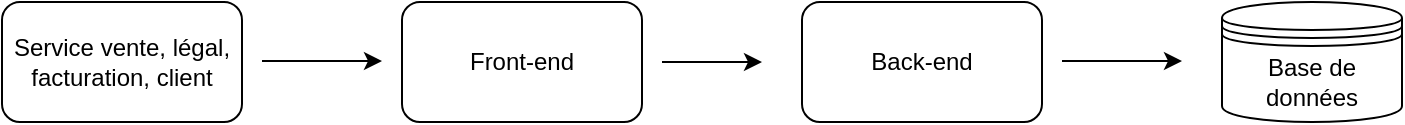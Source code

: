 <mxfile version="20.3.0" type="github">
  <diagram id="JNVbgqYIRuARaCZmSSz4" name="Page-1">
    <mxGraphModel dx="1422" dy="724" grid="1" gridSize="10" guides="1" tooltips="1" connect="1" arrows="1" fold="1" page="1" pageScale="1" pageWidth="827" pageHeight="1169" math="0" shadow="0">
      <root>
        <mxCell id="0" />
        <mxCell id="1" parent="0" />
        <mxCell id="1QJzfosAHAIt3E12tNbr-1" value="Front-end" style="rounded=1;whiteSpace=wrap;html=1;" vertex="1" parent="1">
          <mxGeometry x="240" y="80" width="120" height="60" as="geometry" />
        </mxCell>
        <mxCell id="1QJzfosAHAIt3E12tNbr-3" value="" style="endArrow=classic;html=1;rounded=0;" edge="1" parent="1">
          <mxGeometry width="50" height="50" relative="1" as="geometry">
            <mxPoint x="370" y="110" as="sourcePoint" />
            <mxPoint x="420" y="110" as="targetPoint" />
          </mxGeometry>
        </mxCell>
        <mxCell id="1QJzfosAHAIt3E12tNbr-4" value="" style="endArrow=classic;html=1;rounded=0;" edge="1" parent="1">
          <mxGeometry width="50" height="50" relative="1" as="geometry">
            <mxPoint x="570" y="109.5" as="sourcePoint" />
            <mxPoint x="630" y="109.5" as="targetPoint" />
          </mxGeometry>
        </mxCell>
        <mxCell id="1QJzfosAHAIt3E12tNbr-5" value="Back-end" style="rounded=1;whiteSpace=wrap;html=1;" vertex="1" parent="1">
          <mxGeometry x="440" y="80" width="120" height="60" as="geometry" />
        </mxCell>
        <mxCell id="1QJzfosAHAIt3E12tNbr-6" value="Base de données" style="shape=datastore;whiteSpace=wrap;html=1;" vertex="1" parent="1">
          <mxGeometry x="650" y="80" width="90" height="60" as="geometry" />
        </mxCell>
        <mxCell id="1QJzfosAHAIt3E12tNbr-7" value="Service vente, légal, facturation, client" style="rounded=1;whiteSpace=wrap;html=1;" vertex="1" parent="1">
          <mxGeometry x="40" y="80" width="120" height="60" as="geometry" />
        </mxCell>
        <mxCell id="1QJzfosAHAIt3E12tNbr-8" value="" style="endArrow=classic;html=1;rounded=0;" edge="1" parent="1">
          <mxGeometry width="50" height="50" relative="1" as="geometry">
            <mxPoint x="170" y="109.5" as="sourcePoint" />
            <mxPoint x="230" y="109.5" as="targetPoint" />
          </mxGeometry>
        </mxCell>
      </root>
    </mxGraphModel>
  </diagram>
</mxfile>

